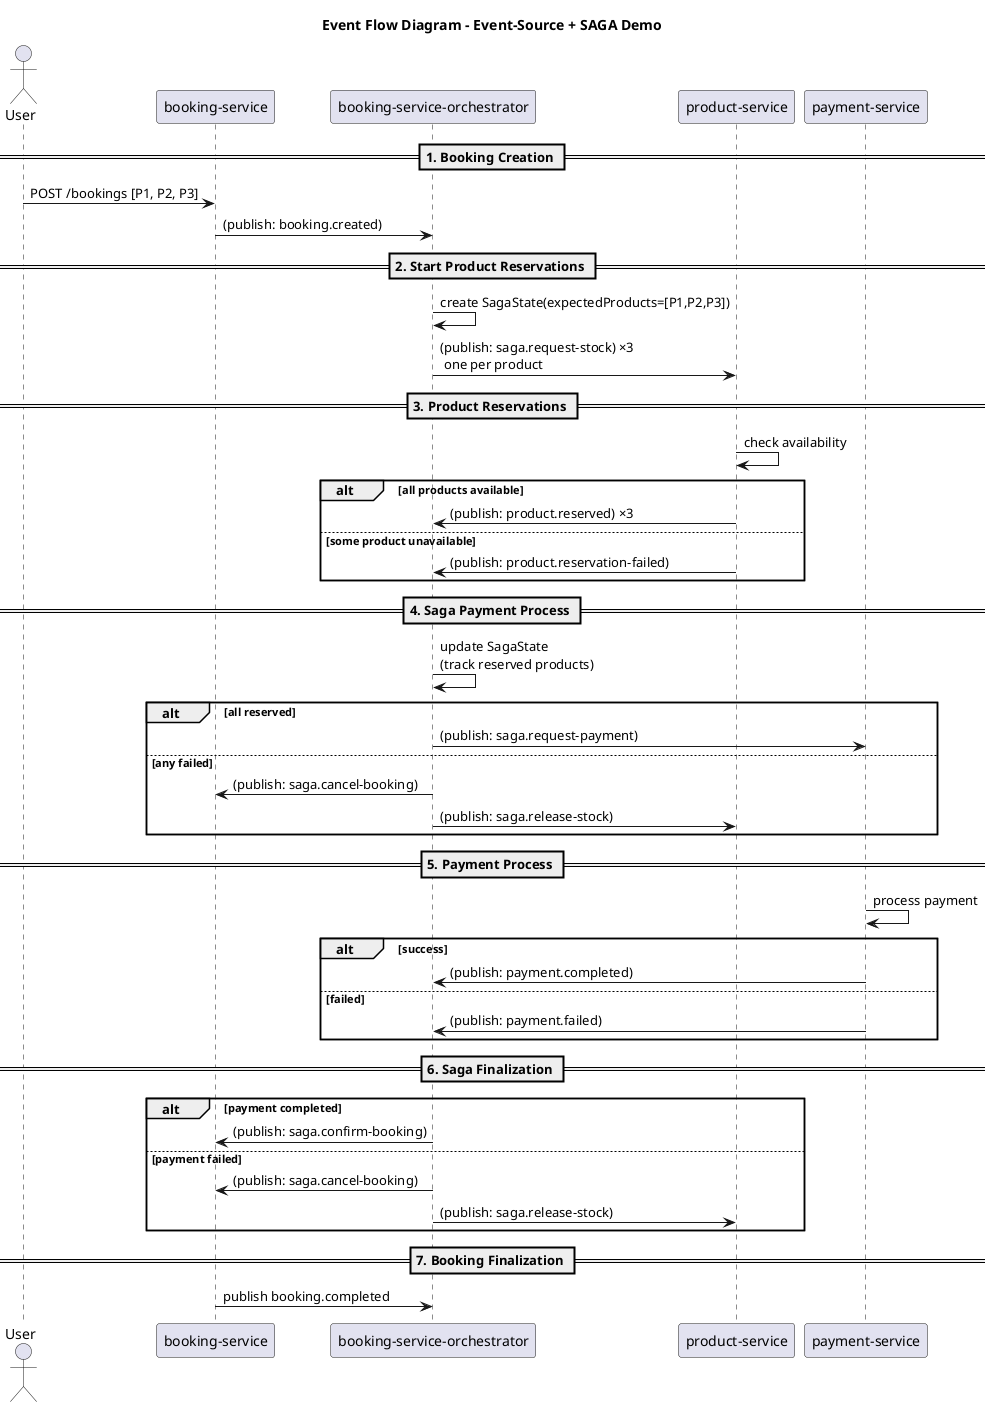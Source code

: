 @startuml
title Event Flow Diagram - Event-Source + SAGA Demo

actor User
participant "booking-service" as Booking
participant "booking-service-orchestrator" as Saga
participant "product-service" as Product
participant "payment-service" as Payment

== 1. Booking Creation ==
User -> Booking : POST /bookings [P1, P2, P3]
Booking -> Saga : (publish: booking.created)

== 2. Start Product Reservations ==
Saga -> Saga : create SagaState(expectedProducts=[P1,P2,P3])
Saga -> Product : (publish: saga.request-stock) ×3 \n one per product

== 3. Product Reservations ==
Product -> Product : check availability
alt all products available
    Product -> Saga : (publish: product.reserved) ×3
else some product unavailable
    Product -> Saga : (publish: product.reservation-failed)
end

== 4. Saga Payment Process ==
Saga -> Saga : update SagaState\n(track reserved products)
alt all reserved
    Saga -> Payment : (publish: saga.request-payment)
else any failed
    Saga -> Booking : (publish: saga.cancel-booking)
    Saga -> Product : (publish: saga.release-stock)
end

== 5. Payment Process ==
Payment -> Payment : process payment
alt success
    Payment -> Saga : (publish: payment.completed)
else failed
    Payment -> Saga : (publish: payment.failed)
end

== 6. Saga Finalization ==
alt payment completed
    Saga -> Booking : (publish: saga.confirm-booking)
else payment failed
    Saga -> Booking : (publish: saga.cancel-booking)
    Saga -> Product : (publish: saga.release-stock)
end

== 7. Booking Finalization ==
Booking -> Saga : publish booking.completed

@enduml
